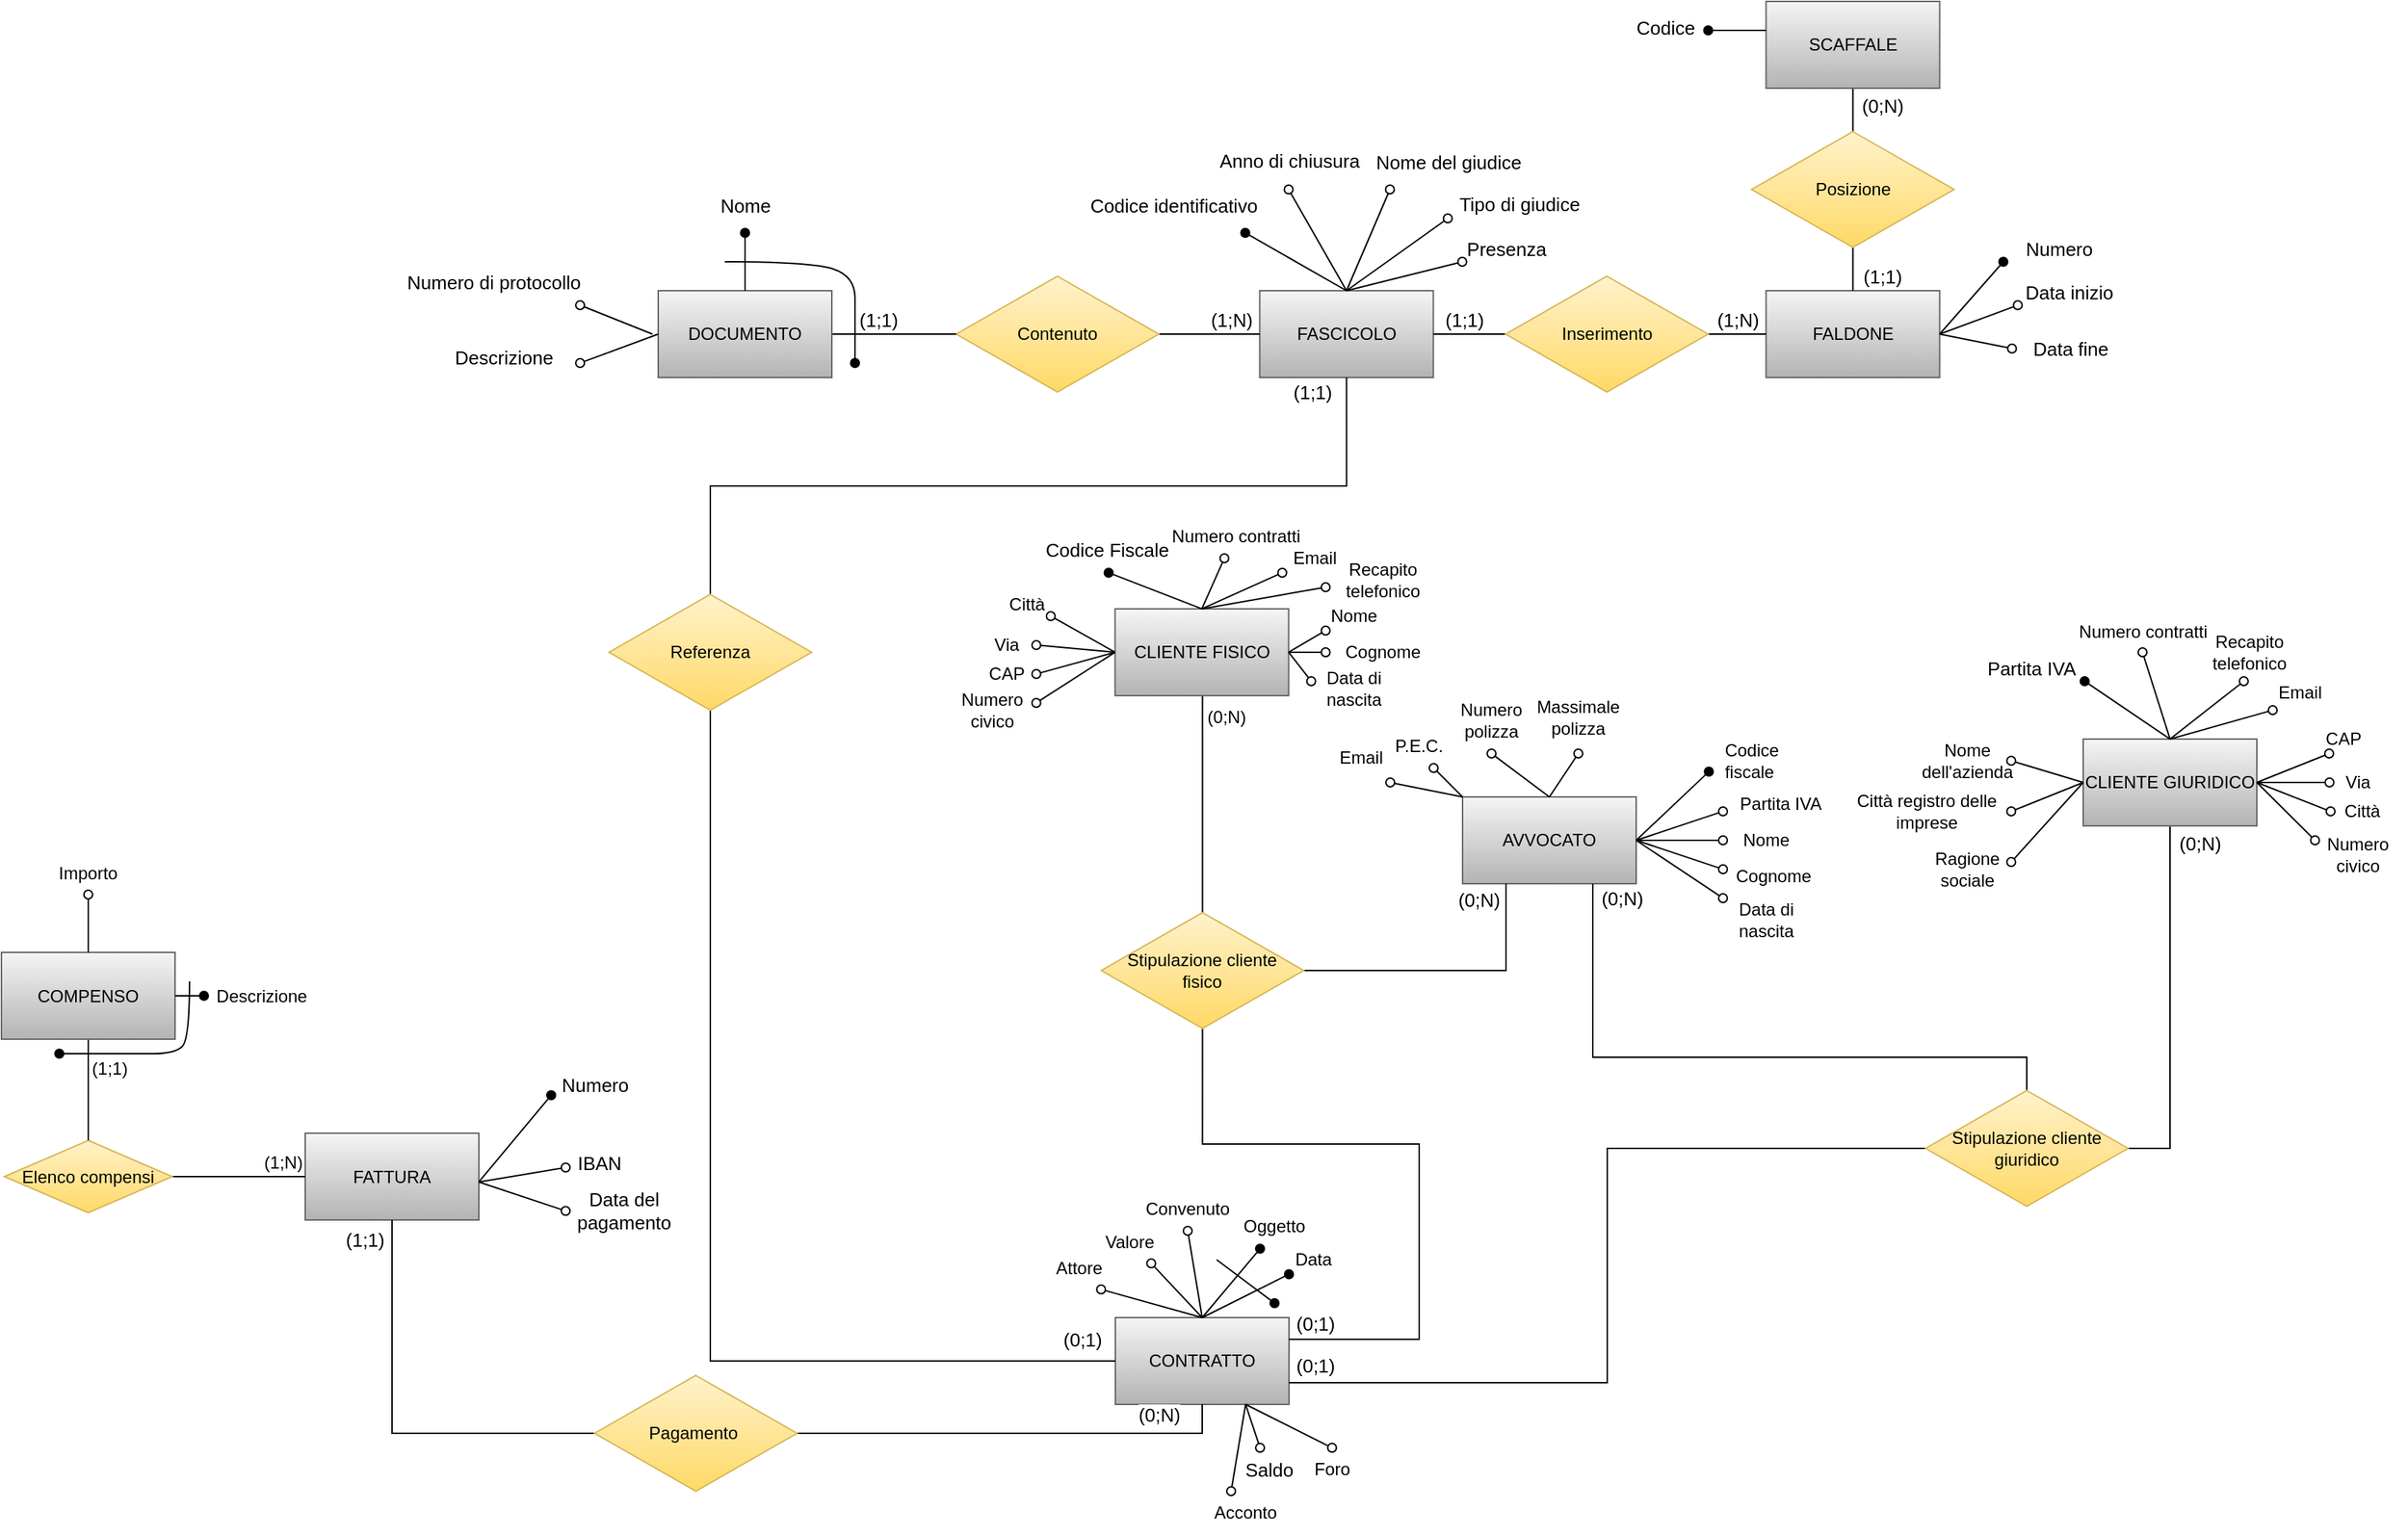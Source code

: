 <mxfile version="15.8.7" type="device"><diagram id="iPV8rr2l48kAMLrcwVqX" name="Pagina-1"><mxGraphModel dx="4246" dy="725" grid="1" gridSize="10" guides="1" tooltips="1" connect="1" arrows="1" fold="1" page="1" pageScale="1" pageWidth="3300" pageHeight="4681" math="0" shadow="0"><root><mxCell id="0"/><mxCell id="1" parent="0"/><mxCell id="Azkcx-v8ZAb5tXpgBB37-1" value="FASCICOLO" style="rounded=0;whiteSpace=wrap;html=1;fillColor=#f5f5f5;gradientColor=#b3b3b3;strokeColor=#666666;" vertex="1" parent="1"><mxGeometry x="579.77" y="360" width="120" height="60" as="geometry"/></mxCell><mxCell id="Azkcx-v8ZAb5tXpgBB37-2" value="FALDONE" style="rounded=0;whiteSpace=wrap;html=1;fillColor=#f5f5f5;gradientColor=#b3b3b3;strokeColor=#666666;" vertex="1" parent="1"><mxGeometry x="929.77" y="360" width="120" height="60" as="geometry"/></mxCell><mxCell id="Azkcx-v8ZAb5tXpgBB37-3" value="" style="edgeStyle=orthogonalEdgeStyle;rounded=0;orthogonalLoop=1;jettySize=auto;html=1;startArrow=none;startFill=0;endArrow=none;endFill=0;" edge="1" parent="1" source="Azkcx-v8ZAb5tXpgBB37-5" target="Azkcx-v8ZAb5tXpgBB37-1"><mxGeometry relative="1" as="geometry"/></mxCell><mxCell id="Azkcx-v8ZAb5tXpgBB37-4" value="(1;N)" style="edgeLabel;html=1;align=center;verticalAlign=middle;resizable=0;points=[];fontSize=13;" vertex="1" connectable="0" parent="Azkcx-v8ZAb5tXpgBB37-3"><mxGeometry x="0.4" y="2" relative="1" as="geometry"><mxPoint x="1" y="-8" as="offset"/></mxGeometry></mxCell><mxCell id="Azkcx-v8ZAb5tXpgBB37-5" value="Contenuto" style="rhombus;whiteSpace=wrap;html=1;fillColor=#fff2cc;gradientColor=#ffd966;strokeColor=#d6b656;" vertex="1" parent="1"><mxGeometry x="370" y="350" width="140" height="80" as="geometry"/></mxCell><mxCell id="Azkcx-v8ZAb5tXpgBB37-6" value="" style="edgeStyle=orthogonalEdgeStyle;rounded=0;orthogonalLoop=1;jettySize=auto;html=1;startArrow=none;startFill=0;endArrow=none;endFill=0;" edge="1" parent="1" source="Azkcx-v8ZAb5tXpgBB37-10" target="Azkcx-v8ZAb5tXpgBB37-2"><mxGeometry relative="1" as="geometry"/></mxCell><mxCell id="Azkcx-v8ZAb5tXpgBB37-7" value="(1;N)" style="edgeLabel;html=1;align=center;verticalAlign=middle;resizable=0;points=[];fontSize=13;" vertex="1" connectable="0" parent="Azkcx-v8ZAb5tXpgBB37-6"><mxGeometry x="-0.2" relative="1" as="geometry"><mxPoint x="4" y="-10" as="offset"/></mxGeometry></mxCell><mxCell id="Azkcx-v8ZAb5tXpgBB37-8" value="" style="edgeStyle=orthogonalEdgeStyle;rounded=0;orthogonalLoop=1;jettySize=auto;html=1;startArrow=none;startFill=0;endArrow=none;endFill=0;" edge="1" parent="1" source="Azkcx-v8ZAb5tXpgBB37-10" target="Azkcx-v8ZAb5tXpgBB37-1"><mxGeometry relative="1" as="geometry"/></mxCell><mxCell id="Azkcx-v8ZAb5tXpgBB37-9" value="(1;1)" style="edgeLabel;html=1;align=center;verticalAlign=middle;resizable=0;points=[];fontSize=13;" vertex="1" connectable="0" parent="Azkcx-v8ZAb5tXpgBB37-8"><mxGeometry x="-0.433" y="2" relative="1" as="geometry"><mxPoint x="-15" y="-12" as="offset"/></mxGeometry></mxCell><mxCell id="Azkcx-v8ZAb5tXpgBB37-10" value="Inserimento" style="rhombus;whiteSpace=wrap;html=1;fillColor=#fff2cc;gradientColor=#ffd966;strokeColor=#d6b656;" vertex="1" parent="1"><mxGeometry x="749.77" y="350" width="140" height="80" as="geometry"/></mxCell><mxCell id="Azkcx-v8ZAb5tXpgBB37-11" value="" style="edgeStyle=orthogonalEdgeStyle;rounded=0;orthogonalLoop=1;jettySize=auto;html=1;startArrow=none;startFill=0;endArrow=none;endFill=0;" edge="1" parent="1" source="Azkcx-v8ZAb5tXpgBB37-15" target="Azkcx-v8ZAb5tXpgBB37-2"><mxGeometry relative="1" as="geometry"/></mxCell><mxCell id="Azkcx-v8ZAb5tXpgBB37-12" value="&lt;font style=&quot;font-size: 13px&quot;&gt;(1;1)&lt;/font&gt;" style="edgeLabel;html=1;align=center;verticalAlign=middle;resizable=0;points=[];" vertex="1" connectable="0" parent="Azkcx-v8ZAb5tXpgBB37-11"><mxGeometry x="0.36" y="1" relative="1" as="geometry"><mxPoint x="19" y="6" as="offset"/></mxGeometry></mxCell><mxCell id="Azkcx-v8ZAb5tXpgBB37-13" value="" style="edgeStyle=orthogonalEdgeStyle;rounded=0;orthogonalLoop=1;jettySize=auto;html=1;startArrow=none;startFill=0;endArrow=none;endFill=0;" edge="1" parent="1" source="Azkcx-v8ZAb5tXpgBB37-15" target="Azkcx-v8ZAb5tXpgBB37-16"><mxGeometry relative="1" as="geometry"/></mxCell><mxCell id="Azkcx-v8ZAb5tXpgBB37-14" value="(0;N)" style="edgeLabel;html=1;align=center;verticalAlign=middle;resizable=0;points=[];fontSize=13;" vertex="1" connectable="0" parent="Azkcx-v8ZAb5tXpgBB37-13"><mxGeometry x="0.52" y="2" relative="1" as="geometry"><mxPoint x="22" as="offset"/></mxGeometry></mxCell><mxCell id="Azkcx-v8ZAb5tXpgBB37-15" value="Posizione" style="rhombus;whiteSpace=wrap;html=1;fillColor=#fff2cc;gradientColor=#ffd966;strokeColor=#d6b656;" vertex="1" parent="1"><mxGeometry x="919.77" y="250" width="140" height="80" as="geometry"/></mxCell><mxCell id="Azkcx-v8ZAb5tXpgBB37-16" value="SCAFFALE" style="whiteSpace=wrap;html=1;fillColor=#f5f5f5;gradientColor=#b3b3b3;strokeColor=#666666;" vertex="1" parent="1"><mxGeometry x="929.77" y="160" width="120" height="60" as="geometry"/></mxCell><mxCell id="Azkcx-v8ZAb5tXpgBB37-17" value="" style="endArrow=oval;html=1;rounded=0;endFill=1;" edge="1" parent="1"><mxGeometry width="50" height="50" relative="1" as="geometry"><mxPoint x="929.77" y="180" as="sourcePoint"/><mxPoint x="889.77" y="180" as="targetPoint"/></mxGeometry></mxCell><mxCell id="Azkcx-v8ZAb5tXpgBB37-18" value="Codice" style="edgeLabel;html=1;align=center;verticalAlign=middle;resizable=0;points=[];fontSize=13;" vertex="1" connectable="0" parent="Azkcx-v8ZAb5tXpgBB37-17"><mxGeometry x="0.2" y="-1" relative="1" as="geometry"><mxPoint x="-46" y="-1" as="offset"/></mxGeometry></mxCell><mxCell id="Azkcx-v8ZAb5tXpgBB37-19" value="" style="edgeStyle=orthogonalEdgeStyle;rounded=0;orthogonalLoop=1;jettySize=auto;html=1;startArrow=none;startFill=0;endArrow=none;endFill=0;entryX=1;entryY=0.5;entryDx=0;entryDy=0;" edge="1" parent="1" source="Azkcx-v8ZAb5tXpgBB37-5" target="Azkcx-v8ZAb5tXpgBB37-37"><mxGeometry relative="1" as="geometry"><mxPoint x="290" y="620" as="targetPoint"/><mxPoint x="340" y="620" as="sourcePoint"/></mxGeometry></mxCell><mxCell id="Azkcx-v8ZAb5tXpgBB37-20" value="(1;1)" style="edgeLabel;html=1;align=center;verticalAlign=middle;resizable=0;points=[];fontSize=13;" vertex="1" connectable="0" parent="Azkcx-v8ZAb5tXpgBB37-19"><mxGeometry x="-0.036" y="2" relative="1" as="geometry"><mxPoint x="-13" y="-12" as="offset"/></mxGeometry></mxCell><mxCell id="Azkcx-v8ZAb5tXpgBB37-21" value="" style="endArrow=oval;html=1;rounded=0;endFill=1;" edge="1" parent="1"><mxGeometry width="50" height="50" relative="1" as="geometry"><mxPoint x="1049.77" y="390" as="sourcePoint"/><mxPoint x="1093.77" y="340" as="targetPoint"/></mxGeometry></mxCell><mxCell id="Azkcx-v8ZAb5tXpgBB37-22" value="Numero" style="edgeLabel;html=1;align=center;verticalAlign=middle;resizable=0;points=[];fontSize=13;" vertex="1" connectable="0" parent="Azkcx-v8ZAb5tXpgBB37-21"><mxGeometry x="0.46" y="-1" relative="1" as="geometry"><mxPoint x="49" y="-24" as="offset"/></mxGeometry></mxCell><mxCell id="Azkcx-v8ZAb5tXpgBB37-23" value="" style="endArrow=oval;html=1;rounded=0;endFill=0;" edge="1" parent="1"><mxGeometry width="50" height="50" relative="1" as="geometry"><mxPoint x="1049.77" y="390" as="sourcePoint"/><mxPoint x="1103.77" y="370" as="targetPoint"/></mxGeometry></mxCell><mxCell id="Azkcx-v8ZAb5tXpgBB37-24" value="Data inizio" style="edgeLabel;html=1;align=center;verticalAlign=middle;resizable=0;points=[];fontSize=13;" vertex="1" connectable="0" parent="Azkcx-v8ZAb5tXpgBB37-23"><mxGeometry x="0.46" y="-1" relative="1" as="geometry"><mxPoint x="49" y="-16" as="offset"/></mxGeometry></mxCell><mxCell id="Azkcx-v8ZAb5tXpgBB37-25" value="" style="endArrow=oval;html=1;rounded=0;endFill=0;" edge="1" parent="1"><mxGeometry width="50" height="50" relative="1" as="geometry"><mxPoint x="1049.77" y="390" as="sourcePoint"/><mxPoint x="1099.77" y="400" as="targetPoint"/></mxGeometry></mxCell><mxCell id="Azkcx-v8ZAb5tXpgBB37-26" value="Data fine" style="edgeLabel;html=1;align=center;verticalAlign=middle;resizable=0;points=[];fontSize=13;" vertex="1" connectable="0" parent="Azkcx-v8ZAb5tXpgBB37-25"><mxGeometry x="0.46" y="-1" relative="1" as="geometry"><mxPoint x="54" y="2" as="offset"/></mxGeometry></mxCell><mxCell id="Azkcx-v8ZAb5tXpgBB37-27" value="" style="endArrow=oval;html=1;rounded=0;endFill=0;exitX=0.5;exitY=0;exitDx=0;exitDy=0;" edge="1" parent="1" source="Azkcx-v8ZAb5tXpgBB37-1"><mxGeometry width="50" height="50" relative="1" as="geometry"><mxPoint x="829.77" y="529.77" as="sourcePoint"/><mxPoint x="709.77" y="310" as="targetPoint"/></mxGeometry></mxCell><mxCell id="Azkcx-v8ZAb5tXpgBB37-28" value="Tipo di giudice" style="edgeLabel;html=1;align=center;verticalAlign=middle;resizable=0;points=[];fontSize=13;" vertex="1" connectable="0" parent="Azkcx-v8ZAb5tXpgBB37-27"><mxGeometry x="0.46" y="-4" relative="1" as="geometry"><mxPoint x="65" y="-27" as="offset"/></mxGeometry></mxCell><mxCell id="Azkcx-v8ZAb5tXpgBB37-29" value="" style="endArrow=oval;html=1;rounded=0;endFill=0;exitX=0.5;exitY=0;exitDx=0;exitDy=0;" edge="1" parent="1" source="Azkcx-v8ZAb5tXpgBB37-1"><mxGeometry width="50" height="50" relative="1" as="geometry"><mxPoint x="829.77" y="529.77" as="sourcePoint"/><mxPoint x="669.77" y="290" as="targetPoint"/></mxGeometry></mxCell><mxCell id="Azkcx-v8ZAb5tXpgBB37-30" value="Nome del giudice" style="edgeLabel;html=1;align=center;verticalAlign=middle;resizable=0;points=[];fontSize=13;" vertex="1" connectable="0" parent="Azkcx-v8ZAb5tXpgBB37-29"><mxGeometry x="0.46" y="-4" relative="1" as="geometry"><mxPoint x="44" y="-40" as="offset"/></mxGeometry></mxCell><mxCell id="Azkcx-v8ZAb5tXpgBB37-31" value="" style="endArrow=oval;html=1;rounded=0;endFill=0;exitX=0.5;exitY=0;exitDx=0;exitDy=0;" edge="1" parent="1" source="Azkcx-v8ZAb5tXpgBB37-1"><mxGeometry width="50" height="50" relative="1" as="geometry"><mxPoint x="829.77" y="529.77" as="sourcePoint"/><mxPoint x="599.77" y="290" as="targetPoint"/></mxGeometry></mxCell><mxCell id="Azkcx-v8ZAb5tXpgBB37-32" value="Anno di chiusura" style="edgeLabel;html=1;align=center;verticalAlign=middle;resizable=0;points=[];fontSize=13;" vertex="1" connectable="0" parent="Azkcx-v8ZAb5tXpgBB37-31"><mxGeometry x="0.46" y="-4" relative="1" as="geometry"><mxPoint x="-14" y="-37" as="offset"/></mxGeometry></mxCell><mxCell id="Azkcx-v8ZAb5tXpgBB37-33" value="" style="endArrow=oval;html=1;rounded=0;endFill=1;exitX=0.5;exitY=0;exitDx=0;exitDy=0;" edge="1" parent="1" source="Azkcx-v8ZAb5tXpgBB37-1"><mxGeometry width="50" height="50" relative="1" as="geometry"><mxPoint x="835.77" y="529.77" as="sourcePoint"/><mxPoint x="569.77" y="320" as="targetPoint"/></mxGeometry></mxCell><mxCell id="Azkcx-v8ZAb5tXpgBB37-34" value="Codice identificativo" style="edgeLabel;html=1;align=center;verticalAlign=middle;resizable=0;points=[];fontSize=13;" vertex="1" connectable="0" parent="Azkcx-v8ZAb5tXpgBB37-33"><mxGeometry x="0.46" y="-4" relative="1" as="geometry"><mxPoint x="-71" y="-27" as="offset"/></mxGeometry></mxCell><mxCell id="Azkcx-v8ZAb5tXpgBB37-35" value="" style="endArrow=oval;html=1;rounded=0;endFill=0;exitX=0.5;exitY=0;exitDx=0;exitDy=0;" edge="1" parent="1" source="Azkcx-v8ZAb5tXpgBB37-1"><mxGeometry width="50" height="50" relative="1" as="geometry"><mxPoint x="829.77" y="529.77" as="sourcePoint"/><mxPoint x="719.77" y="340" as="targetPoint"/></mxGeometry></mxCell><mxCell id="Azkcx-v8ZAb5tXpgBB37-36" value="Presenza" style="edgeLabel;html=1;align=center;verticalAlign=middle;resizable=0;points=[];fontSize=13;" vertex="1" connectable="0" parent="Azkcx-v8ZAb5tXpgBB37-35"><mxGeometry x="0.46" y="-4" relative="1" as="geometry"><mxPoint x="51" y="-19" as="offset"/></mxGeometry></mxCell><mxCell id="Azkcx-v8ZAb5tXpgBB37-37" value="DOCUMENTO" style="rounded=0;whiteSpace=wrap;html=1;fillColor=#f5f5f5;gradientColor=#b3b3b3;strokeColor=#666666;" vertex="1" parent="1"><mxGeometry x="164" y="360" width="120" height="60" as="geometry"/></mxCell><mxCell id="Azkcx-v8ZAb5tXpgBB37-38" value="" style="endArrow=oval;html=1;rounded=0;exitX=0.5;exitY=0;exitDx=0;exitDy=0;endFill=1;" edge="1" parent="1" source="Azkcx-v8ZAb5tXpgBB37-37"><mxGeometry width="50" height="50" relative="1" as="geometry"><mxPoint x="100" y="620" as="sourcePoint"/><mxPoint x="224" y="320" as="targetPoint"/></mxGeometry></mxCell><mxCell id="Azkcx-v8ZAb5tXpgBB37-39" value="&lt;font style=&quot;font-size: 13px&quot;&gt;Nome&lt;/font&gt;" style="edgeLabel;html=1;align=center;verticalAlign=middle;resizable=0;points=[];" vertex="1" connectable="0" parent="Azkcx-v8ZAb5tXpgBB37-38"><mxGeometry x="0.582" y="1" relative="1" as="geometry"><mxPoint x="1" y="-28" as="offset"/></mxGeometry></mxCell><mxCell id="Azkcx-v8ZAb5tXpgBB37-40" value="" style="endArrow=oval;html=1;rounded=0;exitX=0;exitY=0.5;exitDx=0;exitDy=0;endFill=0;" edge="1" parent="1" source="Azkcx-v8ZAb5tXpgBB37-37"><mxGeometry width="50" height="50" relative="1" as="geometry"><mxPoint x="144" y="650" as="sourcePoint"/><mxPoint x="110" y="410" as="targetPoint"/></mxGeometry></mxCell><mxCell id="Azkcx-v8ZAb5tXpgBB37-41" value="&lt;font style=&quot;font-size: 13px&quot;&gt;Descrizione&lt;/font&gt;" style="edgeLabel;html=1;align=center;verticalAlign=middle;resizable=0;points=[];" vertex="1" connectable="0" parent="Azkcx-v8ZAb5tXpgBB37-40"><mxGeometry x="0.582" y="1" relative="1" as="geometry"><mxPoint x="-65" y="-1" as="offset"/></mxGeometry></mxCell><mxCell id="Azkcx-v8ZAb5tXpgBB37-42" value="" style="endArrow=oval;html=1;rounded=0;endFill=0;" edge="1" parent="1"><mxGeometry width="50" height="50" relative="1" as="geometry"><mxPoint x="160" y="390" as="sourcePoint"/><mxPoint x="110" y="370" as="targetPoint"/></mxGeometry></mxCell><mxCell id="Azkcx-v8ZAb5tXpgBB37-43" value="&lt;font style=&quot;font-size: 13px&quot;&gt;Numero di protocollo&lt;/font&gt;" style="edgeLabel;html=1;align=center;verticalAlign=middle;resizable=0;points=[];" vertex="1" connectable="0" parent="Azkcx-v8ZAb5tXpgBB37-42"><mxGeometry x="0.582" y="1" relative="1" as="geometry"><mxPoint x="-70" y="-21" as="offset"/></mxGeometry></mxCell><mxCell id="Azkcx-v8ZAb5tXpgBB37-44" value="CONTRATTO" style="rounded=0;whiteSpace=wrap;html=1;fillColor=#f5f5f5;gradientColor=#b3b3b3;strokeColor=#666666;" vertex="1" parent="1"><mxGeometry x="480" y="1070" width="120" height="60" as="geometry"/></mxCell><mxCell id="Azkcx-v8ZAb5tXpgBB37-45" value="AVVOCATO" style="rounded=0;whiteSpace=wrap;html=1;fillColor=#f5f5f5;gradientColor=#b3b3b3;strokeColor=#666666;" vertex="1" parent="1"><mxGeometry x="720" y="710" width="120" height="60" as="geometry"/></mxCell><mxCell id="Azkcx-v8ZAb5tXpgBB37-46" value="FATTURA" style="rounded=0;whiteSpace=wrap;html=1;fillColor=#f5f5f5;gradientColor=#b3b3b3;strokeColor=#666666;" vertex="1" parent="1"><mxGeometry x="-80.0" y="942.5" width="120" height="60" as="geometry"/></mxCell><mxCell id="Azkcx-v8ZAb5tXpgBB37-47" value="" style="edgeStyle=orthogonalEdgeStyle;rounded=0;orthogonalLoop=1;jettySize=auto;html=1;startArrow=none;startFill=0;endArrow=none;endFill=0;entryX=0.25;entryY=1;entryDx=0;entryDy=0;" edge="1" parent="1" source="Azkcx-v8ZAb5tXpgBB37-52" target="Azkcx-v8ZAb5tXpgBB37-45"><mxGeometry relative="1" as="geometry"/></mxCell><mxCell id="Azkcx-v8ZAb5tXpgBB37-48" value="(0;N)" style="edgeLabel;html=1;align=center;verticalAlign=middle;resizable=0;points=[];fontSize=13;" vertex="1" connectable="0" parent="Azkcx-v8ZAb5tXpgBB37-47"><mxGeometry x="0.489" relative="1" as="geometry"><mxPoint x="-19" y="-41" as="offset"/></mxGeometry></mxCell><mxCell id="Azkcx-v8ZAb5tXpgBB37-49" value="" style="edgeStyle=orthogonalEdgeStyle;rounded=0;orthogonalLoop=1;jettySize=auto;html=1;startArrow=none;startFill=0;endArrow=none;endFill=0;entryX=1;entryY=0.25;entryDx=0;entryDy=0;exitX=0.5;exitY=1;exitDx=0;exitDy=0;" edge="1" parent="1" source="Azkcx-v8ZAb5tXpgBB37-52" target="Azkcx-v8ZAb5tXpgBB37-44"><mxGeometry relative="1" as="geometry"><Array as="points"><mxPoint x="540" y="950"/><mxPoint x="690" y="950"/><mxPoint x="690" y="1085"/></Array></mxGeometry></mxCell><mxCell id="Azkcx-v8ZAb5tXpgBB37-50" value="(0;1)" style="edgeLabel;html=1;align=center;verticalAlign=middle;resizable=0;points=[];fontSize=13;" vertex="1" connectable="0" parent="Azkcx-v8ZAb5tXpgBB37-49"><mxGeometry x="0.6" y="2" relative="1" as="geometry"><mxPoint x="-74" y="19" as="offset"/></mxGeometry></mxCell><mxCell id="Azkcx-v8ZAb5tXpgBB37-51" style="edgeStyle=orthogonalEdgeStyle;rounded=0;jumpStyle=arc;jumpSize=10;orthogonalLoop=1;jettySize=auto;html=1;entryX=0.5;entryY=1;entryDx=0;entryDy=0;endArrow=none;endFill=0;exitX=0.5;exitY=0;exitDx=0;exitDy=0;" edge="1" parent="1" source="Azkcx-v8ZAb5tXpgBB37-52" target="Azkcx-v8ZAb5tXpgBB37-89"><mxGeometry relative="1" as="geometry"><Array as="points"><mxPoint x="540" y="640"/></Array></mxGeometry></mxCell><mxCell id="Azkcx-v8ZAb5tXpgBB37-52" value="Stipulazione cliente&lt;br&gt;fisico" style="rhombus;whiteSpace=wrap;html=1;fillColor=#fff2cc;gradientColor=#ffd966;strokeColor=#d6b656;" vertex="1" parent="1"><mxGeometry x="470.23" y="790" width="140" height="80" as="geometry"/></mxCell><mxCell id="Azkcx-v8ZAb5tXpgBB37-53" value="" style="endArrow=oval;html=1;rounded=0;endFill=1;exitX=1;exitY=0.5;exitDx=0;exitDy=0;" edge="1" parent="1"><mxGeometry width="50" height="50" relative="1" as="geometry"><mxPoint x="40" y="976.24" as="sourcePoint"/><mxPoint x="90" y="916.24" as="targetPoint"/></mxGeometry></mxCell><mxCell id="Azkcx-v8ZAb5tXpgBB37-54" value="&lt;font style=&quot;font-size: 13px&quot;&gt;Numero&lt;br&gt;&lt;/font&gt;" style="edgeLabel;html=1;align=center;verticalAlign=middle;resizable=0;points=[];" vertex="1" connectable="0" parent="Azkcx-v8ZAb5tXpgBB37-53"><mxGeometry x="0.58" y="2" relative="1" as="geometry"><mxPoint x="42" y="-19" as="offset"/></mxGeometry></mxCell><mxCell id="Azkcx-v8ZAb5tXpgBB37-55" value="" style="endArrow=oval;html=1;rounded=0;fontSize=13;endFill=0;" edge="1" parent="1"><mxGeometry width="50" height="50" relative="1" as="geometry"><mxPoint x="40" y="976.24" as="sourcePoint"/><mxPoint x="100" y="966.24" as="targetPoint"/></mxGeometry></mxCell><mxCell id="Azkcx-v8ZAb5tXpgBB37-56" value="IBAN" style="edgeLabel;html=1;align=center;verticalAlign=middle;resizable=0;points=[];fontSize=13;" vertex="1" connectable="0" parent="Azkcx-v8ZAb5tXpgBB37-55"><mxGeometry x="0.346" y="2" relative="1" as="geometry"><mxPoint x="43" y="-5" as="offset"/></mxGeometry></mxCell><mxCell id="Azkcx-v8ZAb5tXpgBB37-57" value="" style="endArrow=oval;html=1;rounded=0;fontSize=13;endFill=0;" edge="1" parent="1"><mxGeometry width="50" height="50" relative="1" as="geometry"><mxPoint x="40" y="976.24" as="sourcePoint"/><mxPoint x="100" y="996.24" as="targetPoint"/></mxGeometry></mxCell><mxCell id="Azkcx-v8ZAb5tXpgBB37-58" value="Data del&lt;br&gt;pagamento" style="edgeLabel;html=1;align=center;verticalAlign=middle;resizable=0;points=[];fontSize=13;" vertex="1" connectable="0" parent="Azkcx-v8ZAb5tXpgBB37-57"><mxGeometry x="0.346" y="2" relative="1" as="geometry"><mxPoint x="59" y="8" as="offset"/></mxGeometry></mxCell><mxCell id="Azkcx-v8ZAb5tXpgBB37-59" value="" style="endArrow=oval;html=1;rounded=0;endFill=1;exitX=0.5;exitY=0;exitDx=0;exitDy=0;entryX=0.33;entryY=1.069;entryDx=0;entryDy=0;entryPerimeter=0;" edge="1" parent="1" source="Azkcx-v8ZAb5tXpgBB37-44" target="Azkcx-v8ZAb5tXpgBB37-60"><mxGeometry width="50" height="50" relative="1" as="geometry"><mxPoint x="539.77" y="1050" as="sourcePoint"/><mxPoint x="570" y="1030" as="targetPoint"/></mxGeometry></mxCell><mxCell id="Azkcx-v8ZAb5tXpgBB37-60" value="Oggetto" style="text;html=1;strokeColor=none;fillColor=none;align=center;verticalAlign=middle;whiteSpace=wrap;rounded=0;" vertex="1" parent="1"><mxGeometry x="560.11" y="993" width="60.23" height="27.5" as="geometry"/></mxCell><mxCell id="Azkcx-v8ZAb5tXpgBB37-61" value="" style="endArrow=oval;html=1;rounded=0;endFill=0;exitX=0.5;exitY=0;exitDx=0;exitDy=0;entryX=0.75;entryY=1;entryDx=0;entryDy=0;" edge="1" parent="1" source="Azkcx-v8ZAb5tXpgBB37-44" target="Azkcx-v8ZAb5tXpgBB37-62"><mxGeometry width="50" height="50" relative="1" as="geometry"><mxPoint x="559.77" y="710" as="sourcePoint"/><mxPoint x="530" y="1040" as="targetPoint"/></mxGeometry></mxCell><mxCell id="Azkcx-v8ZAb5tXpgBB37-62" value="Valore" style="text;html=1;strokeColor=none;fillColor=none;align=center;verticalAlign=middle;whiteSpace=wrap;rounded=0;" vertex="1" parent="1"><mxGeometry x="459.77" y="1002.5" width="60" height="30" as="geometry"/></mxCell><mxCell id="Azkcx-v8ZAb5tXpgBB37-63" value="" style="endArrow=oval;html=1;rounded=0;endFill=0;exitX=0.5;exitY=0;exitDx=0;exitDy=0;entryX=0.75;entryY=1;entryDx=0;entryDy=0;" edge="1" parent="1" source="Azkcx-v8ZAb5tXpgBB37-44" target="Azkcx-v8ZAb5tXpgBB37-64"><mxGeometry width="50" height="50" relative="1" as="geometry"><mxPoint x="559.77" y="710" as="sourcePoint"/><mxPoint x="500" y="1050" as="targetPoint"/></mxGeometry></mxCell><mxCell id="Azkcx-v8ZAb5tXpgBB37-64" value="Attore" style="text;html=1;strokeColor=none;fillColor=none;align=center;verticalAlign=middle;whiteSpace=wrap;rounded=0;" vertex="1" parent="1"><mxGeometry x="425.11" y="1020.5" width="60" height="30" as="geometry"/></mxCell><mxCell id="Azkcx-v8ZAb5tXpgBB37-65" value="" style="endArrow=oval;html=1;rounded=0;endFill=0;exitX=0.5;exitY=0;exitDx=0;exitDy=0;" edge="1" parent="1" source="Azkcx-v8ZAb5tXpgBB37-44"><mxGeometry width="50" height="50" relative="1" as="geometry"><mxPoint x="559.77" y="710" as="sourcePoint"/><mxPoint x="530" y="1010" as="targetPoint"/></mxGeometry></mxCell><mxCell id="Azkcx-v8ZAb5tXpgBB37-66" value="Convenuto" style="text;html=1;strokeColor=none;fillColor=none;align=center;verticalAlign=middle;whiteSpace=wrap;rounded=0;" vertex="1" parent="1"><mxGeometry x="500" y="980" width="60" height="30" as="geometry"/></mxCell><mxCell id="Azkcx-v8ZAb5tXpgBB37-67" value="" style="endArrow=oval;html=1;rounded=0;endFill=0;" edge="1" parent="1"><mxGeometry width="50" height="50" relative="1" as="geometry"><mxPoint x="570" y="1130" as="sourcePoint"/><mxPoint x="560" y="1190" as="targetPoint"/></mxGeometry></mxCell><mxCell id="Azkcx-v8ZAb5tXpgBB37-68" value="Acconto" style="text;html=1;strokeColor=none;fillColor=none;align=center;verticalAlign=middle;whiteSpace=wrap;rounded=0;" vertex="1" parent="1"><mxGeometry x="540" y="1190" width="60" height="30" as="geometry"/></mxCell><mxCell id="Azkcx-v8ZAb5tXpgBB37-69" value="" style="endArrow=oval;html=1;rounded=0;endFill=1;exitX=0.5;exitY=0;exitDx=0;exitDy=0;" edge="1" parent="1" source="Azkcx-v8ZAb5tXpgBB37-44"><mxGeometry width="50" height="50" relative="1" as="geometry"><mxPoint x="439.77" y="710" as="sourcePoint"/><mxPoint x="600" y="1040" as="targetPoint"/></mxGeometry></mxCell><mxCell id="Azkcx-v8ZAb5tXpgBB37-70" value="Data" style="text;html=1;strokeColor=none;fillColor=none;align=center;verticalAlign=middle;whiteSpace=wrap;rounded=0;" vertex="1" parent="1"><mxGeometry x="587.23" y="1015" width="60" height="30" as="geometry"/></mxCell><mxCell id="Azkcx-v8ZAb5tXpgBB37-71" value="" style="endArrow=oval;html=1;rounded=0;endFill=1;entryX=0;entryY=0.75;entryDx=0;entryDy=0;" edge="1" parent="1" target="Azkcx-v8ZAb5tXpgBB37-72"><mxGeometry width="50" height="50" relative="1" as="geometry"><mxPoint x="840" y="740" as="sourcePoint"/><mxPoint x="869.77" y="790" as="targetPoint"/></mxGeometry></mxCell><mxCell id="Azkcx-v8ZAb5tXpgBB37-72" value="Codice fiscale&amp;nbsp;" style="text;html=1;strokeColor=none;fillColor=none;align=center;verticalAlign=middle;whiteSpace=wrap;rounded=0;" vertex="1" parent="1"><mxGeometry x="890.23" y="670" width="60" height="30" as="geometry"/></mxCell><mxCell id="Azkcx-v8ZAb5tXpgBB37-73" value="" style="endArrow=oval;html=1;rounded=0;endFill=0;exitX=1;exitY=0.5;exitDx=0;exitDy=0;" edge="1" parent="1"><mxGeometry width="50" height="50" relative="1" as="geometry"><mxPoint x="840" y="740" as="sourcePoint"/><mxPoint x="900" y="720" as="targetPoint"/></mxGeometry></mxCell><mxCell id="Azkcx-v8ZAb5tXpgBB37-74" value="Partita IVA" style="text;html=1;strokeColor=none;fillColor=none;align=center;verticalAlign=middle;whiteSpace=wrap;rounded=0;" vertex="1" parent="1"><mxGeometry x="910" y="700" width="60" height="30" as="geometry"/></mxCell><mxCell id="Azkcx-v8ZAb5tXpgBB37-75" value="" style="endArrow=oval;html=1;rounded=0;endFill=0;exitX=1;exitY=0.5;exitDx=0;exitDy=0;" edge="1" parent="1"><mxGeometry width="50" height="50" relative="1" as="geometry"><mxPoint x="840" y="740" as="sourcePoint"/><mxPoint x="900" y="740" as="targetPoint"/></mxGeometry></mxCell><mxCell id="Azkcx-v8ZAb5tXpgBB37-76" value="Nome" style="text;html=1;strokeColor=none;fillColor=none;align=center;verticalAlign=middle;whiteSpace=wrap;rounded=0;" vertex="1" parent="1"><mxGeometry x="900" y="725" width="60" height="30" as="geometry"/></mxCell><mxCell id="Azkcx-v8ZAb5tXpgBB37-77" value="" style="endArrow=oval;html=1;rounded=0;endFill=0;exitX=1;exitY=0.5;exitDx=0;exitDy=0;" edge="1" parent="1"><mxGeometry width="50" height="50" relative="1" as="geometry"><mxPoint x="840" y="740" as="sourcePoint"/><mxPoint x="900" y="760" as="targetPoint"/></mxGeometry></mxCell><mxCell id="Azkcx-v8ZAb5tXpgBB37-78" value="Cognome" style="text;html=1;strokeColor=none;fillColor=none;align=center;verticalAlign=middle;whiteSpace=wrap;rounded=0;" vertex="1" parent="1"><mxGeometry x="910" y="750" width="50" height="30" as="geometry"/></mxCell><mxCell id="Azkcx-v8ZAb5tXpgBB37-79" value="" style="endArrow=oval;html=1;rounded=0;endFill=0;exitX=1;exitY=0.5;exitDx=0;exitDy=0;" edge="1" parent="1"><mxGeometry width="50" height="50" relative="1" as="geometry"><mxPoint x="840" y="740" as="sourcePoint"/><mxPoint x="900" y="780" as="targetPoint"/></mxGeometry></mxCell><mxCell id="Azkcx-v8ZAb5tXpgBB37-80" value="Data di nascita" style="text;html=1;strokeColor=none;fillColor=none;align=center;verticalAlign=middle;whiteSpace=wrap;rounded=0;" vertex="1" parent="1"><mxGeometry x="900" y="780" width="60" height="30" as="geometry"/></mxCell><mxCell id="Azkcx-v8ZAb5tXpgBB37-81" value="" style="endArrow=oval;html=1;rounded=0;endFill=0;exitX=0;exitY=0;exitDx=0;exitDy=0;" edge="1" parent="1" source="Azkcx-v8ZAb5tXpgBB37-45"><mxGeometry width="50" height="50" relative="1" as="geometry"><mxPoint x="530" y="210" as="sourcePoint"/><mxPoint x="700" y="690" as="targetPoint"/></mxGeometry></mxCell><mxCell id="Azkcx-v8ZAb5tXpgBB37-82" value="P.E.C." style="text;html=1;strokeColor=none;fillColor=none;align=center;verticalAlign=middle;whiteSpace=wrap;rounded=0;" vertex="1" parent="1"><mxGeometry x="660" y="665" width="60" height="20" as="geometry"/></mxCell><mxCell id="Azkcx-v8ZAb5tXpgBB37-83" value="" style="endArrow=oval;html=1;rounded=0;endFill=0;exitX=0;exitY=0;exitDx=0;exitDy=0;" edge="1" parent="1" source="Azkcx-v8ZAb5tXpgBB37-45"><mxGeometry width="50" height="50" relative="1" as="geometry"><mxPoint x="530" y="210" as="sourcePoint"/><mxPoint x="670" y="700" as="targetPoint"/></mxGeometry></mxCell><mxCell id="Azkcx-v8ZAb5tXpgBB37-84" value="Email" style="text;html=1;strokeColor=none;fillColor=none;align=center;verticalAlign=middle;whiteSpace=wrap;rounded=0;" vertex="1" parent="1"><mxGeometry x="620" y="667.5" width="60" height="30" as="geometry"/></mxCell><mxCell id="Azkcx-v8ZAb5tXpgBB37-85" value="" style="endArrow=oval;html=1;rounded=0;endFill=0;" edge="1" parent="1"><mxGeometry width="50" height="50" relative="1" as="geometry"><mxPoint x="780" y="710" as="sourcePoint"/><mxPoint x="800" y="680" as="targetPoint"/></mxGeometry></mxCell><mxCell id="Azkcx-v8ZAb5tXpgBB37-86" value="Numero polizza" style="text;html=1;strokeColor=none;fillColor=none;align=center;verticalAlign=middle;whiteSpace=wrap;rounded=0;" vertex="1" parent="1"><mxGeometry x="710" y="643" width="60" height="27" as="geometry"/></mxCell><mxCell id="Azkcx-v8ZAb5tXpgBB37-87" value="" style="endArrow=oval;html=1;rounded=0;endFill=0;" edge="1" parent="1"><mxGeometry width="50" height="50" relative="1" as="geometry"><mxPoint x="780" y="710" as="sourcePoint"/><mxPoint x="740" y="680" as="targetPoint"/></mxGeometry></mxCell><mxCell id="Azkcx-v8ZAb5tXpgBB37-88" value="Massimale&lt;br&gt;polizza" style="text;html=1;strokeColor=none;fillColor=none;align=center;verticalAlign=middle;whiteSpace=wrap;rounded=0;" vertex="1" parent="1"><mxGeometry x="770" y="640" width="60" height="30" as="geometry"/></mxCell><mxCell id="Azkcx-v8ZAb5tXpgBB37-89" value="CLIENTE FISICO" style="rounded=0;whiteSpace=wrap;html=1;fillColor=#f5f5f5;gradientColor=#b3b3b3;strokeColor=#666666;" vertex="1" parent="1"><mxGeometry x="479.77" y="579.97" width="120" height="60" as="geometry"/></mxCell><mxCell id="Azkcx-v8ZAb5tXpgBB37-90" style="edgeStyle=orthogonalEdgeStyle;rounded=0;orthogonalLoop=1;jettySize=auto;html=1;entryX=1;entryY=0.5;entryDx=0;entryDy=0;endArrow=none;endFill=0;" edge="1" parent="1" source="Azkcx-v8ZAb5tXpgBB37-91" target="Azkcx-v8ZAb5tXpgBB37-146"><mxGeometry relative="1" as="geometry"/></mxCell><mxCell id="Azkcx-v8ZAb5tXpgBB37-91" value="CLIENTE GIURIDICO" style="rounded=0;whiteSpace=wrap;html=1;fillColor=#f5f5f5;gradientColor=#b3b3b3;strokeColor=#666666;" vertex="1" parent="1"><mxGeometry x="1149" y="670" width="120" height="60" as="geometry"/></mxCell><mxCell id="Azkcx-v8ZAb5tXpgBB37-92" value="" style="endArrow=oval;html=1;rounded=0;endFill=0;exitX=0;exitY=0.5;exitDx=0;exitDy=0;" edge="1" parent="1" source="Azkcx-v8ZAb5tXpgBB37-91"><mxGeometry width="50" height="50" relative="1" as="geometry"><mxPoint x="1269" y="669.5" as="sourcePoint"/><mxPoint x="1099.23" y="720" as="targetPoint"/><Array as="points"/></mxGeometry></mxCell><mxCell id="Azkcx-v8ZAb5tXpgBB37-93" value="Nome dell'azienda" style="text;html=1;strokeColor=none;fillColor=none;align=center;verticalAlign=middle;whiteSpace=wrap;rounded=0;" vertex="1" parent="1"><mxGeometry x="1039.23" y="680" width="60" height="10" as="geometry"/></mxCell><mxCell id="Azkcx-v8ZAb5tXpgBB37-94" value="" style="endArrow=oval;html=1;rounded=0;endFill=0;exitX=0;exitY=0.5;exitDx=0;exitDy=0;entryX=1;entryY=0;entryDx=0;entryDy=0;" edge="1" parent="1" source="Azkcx-v8ZAb5tXpgBB37-91" target="Azkcx-v8ZAb5tXpgBB37-95"><mxGeometry width="50" height="50" relative="1" as="geometry"><mxPoint x="1269" y="670" as="sourcePoint"/><mxPoint x="1329" y="690" as="targetPoint"/><Array as="points"/></mxGeometry></mxCell><mxCell id="Azkcx-v8ZAb5tXpgBB37-95" value="Ragione sociale" style="text;html=1;strokeColor=none;fillColor=none;align=center;verticalAlign=middle;whiteSpace=wrap;rounded=0;" vertex="1" parent="1"><mxGeometry x="1039.23" y="755" width="60" height="10" as="geometry"/></mxCell><mxCell id="Azkcx-v8ZAb5tXpgBB37-96" value="" style="endArrow=oval;html=1;rounded=0;endFill=0;exitX=1;exitY=0.5;exitDx=0;exitDy=0;" edge="1" parent="1" source="Azkcx-v8ZAb5tXpgBB37-89"><mxGeometry width="50" height="50" relative="1" as="geometry"><mxPoint x="485.34" y="609.97" as="sourcePoint"/><mxPoint x="625.34" y="594.97" as="targetPoint"/><Array as="points"/></mxGeometry></mxCell><mxCell id="Azkcx-v8ZAb5tXpgBB37-97" value="Nome" style="text;html=1;strokeColor=none;fillColor=none;align=center;verticalAlign=middle;whiteSpace=wrap;rounded=0;" vertex="1" parent="1"><mxGeometry x="615.34" y="579.97" width="60" height="10" as="geometry"/></mxCell><mxCell id="Azkcx-v8ZAb5tXpgBB37-98" value="" style="endArrow=oval;html=1;rounded=0;endFill=0;exitX=1;exitY=0.5;exitDx=0;exitDy=0;entryX=0;entryY=0.5;entryDx=0;entryDy=0;" edge="1" parent="1" source="Azkcx-v8ZAb5tXpgBB37-89"><mxGeometry width="50" height="50" relative="1" as="geometry"><mxPoint x="485.34" y="609.97" as="sourcePoint"/><mxPoint x="625.34" y="609.97" as="targetPoint"/><Array as="points"/></mxGeometry></mxCell><mxCell id="Azkcx-v8ZAb5tXpgBB37-99" value="Cognome" style="text;html=1;strokeColor=none;fillColor=none;align=center;verticalAlign=middle;whiteSpace=wrap;rounded=0;" vertex="1" parent="1"><mxGeometry x="635.11" y="604.97" width="60" height="10" as="geometry"/></mxCell><mxCell id="Azkcx-v8ZAb5tXpgBB37-100" value="" style="endArrow=oval;html=1;rounded=0;endFill=0;entryX=0;entryY=0;entryDx=0;entryDy=0;exitX=1;exitY=0.5;exitDx=0;exitDy=0;" edge="1" parent="1" source="Azkcx-v8ZAb5tXpgBB37-89" target="Azkcx-v8ZAb5tXpgBB37-101"><mxGeometry width="50" height="50" relative="1" as="geometry"><mxPoint x="485.34" y="609.97" as="sourcePoint"/><mxPoint x="425.34" y="629.97" as="targetPoint"/><Array as="points"/></mxGeometry></mxCell><mxCell id="Azkcx-v8ZAb5tXpgBB37-101" value="Data di nascita" style="text;html=1;strokeColor=none;fillColor=none;align=center;verticalAlign=middle;whiteSpace=wrap;rounded=0;" vertex="1" parent="1"><mxGeometry x="615.34" y="629.97" width="60" height="10" as="geometry"/></mxCell><mxCell id="Azkcx-v8ZAb5tXpgBB37-102" value="" style="endArrow=oval;html=1;rounded=0;endFill=0;exitX=0;exitY=0.5;exitDx=0;exitDy=0;entryX=1;entryY=0.5;entryDx=0;entryDy=0;" edge="1" parent="1" source="Azkcx-v8ZAb5tXpgBB37-91" target="Azkcx-v8ZAb5tXpgBB37-93"><mxGeometry width="50" height="50" relative="1" as="geometry"><mxPoint x="1269.0" y="670" as="sourcePoint"/><mxPoint x="1109.23" y="680" as="targetPoint"/><Array as="points"/></mxGeometry></mxCell><mxCell id="Azkcx-v8ZAb5tXpgBB37-103" value="Città registro delle imprese" style="text;html=1;strokeColor=none;fillColor=none;align=center;verticalAlign=middle;whiteSpace=wrap;rounded=0;" vertex="1" parent="1"><mxGeometry x="971.23" y="705" width="140" height="30" as="geometry"/></mxCell><mxCell id="Azkcx-v8ZAb5tXpgBB37-104" value="" style="curved=1;endArrow=oval;html=1;rounded=0;endFill=1;" edge="1" parent="1"><mxGeometry width="50" height="50" relative="1" as="geometry"><mxPoint x="210" y="340" as="sourcePoint"/><mxPoint x="300" y="410" as="targetPoint"/><Array as="points"><mxPoint x="270" y="340"/><mxPoint x="300" y="350"/><mxPoint x="300" y="380"/></Array></mxGeometry></mxCell><mxCell id="Azkcx-v8ZAb5tXpgBB37-105" value="" style="endArrow=oval;html=1;rounded=0;endFill=1;exitX=0.5;exitY=0;exitDx=0;exitDy=0;" edge="1" parent="1" source="Azkcx-v8ZAb5tXpgBB37-89"><mxGeometry width="50" height="50" relative="1" as="geometry"><mxPoint x="545.34" y="574.97" as="sourcePoint"/><mxPoint x="475.34" y="554.97" as="targetPoint"/></mxGeometry></mxCell><mxCell id="Azkcx-v8ZAb5tXpgBB37-106" value="&lt;font style=&quot;font-size: 13px&quot;&gt;Codice Fiscale&lt;br&gt;&lt;/font&gt;" style="edgeLabel;html=1;align=center;verticalAlign=middle;resizable=0;points=[];" vertex="1" connectable="0" parent="Azkcx-v8ZAb5tXpgBB37-105"><mxGeometry x="0.58" y="2" relative="1" as="geometry"><mxPoint x="-14" y="-23" as="offset"/></mxGeometry></mxCell><mxCell id="Azkcx-v8ZAb5tXpgBB37-107" value="" style="endArrow=oval;html=1;rounded=0;endFill=1;exitX=0.5;exitY=0;exitDx=0;exitDy=0;" edge="1" parent="1" source="Azkcx-v8ZAb5tXpgBB37-91"><mxGeometry width="50" height="50" relative="1" as="geometry"><mxPoint x="1189.0" y="755" as="sourcePoint"/><mxPoint x="1150" y="630" as="targetPoint"/></mxGeometry></mxCell><mxCell id="Azkcx-v8ZAb5tXpgBB37-108" value="&lt;font style=&quot;font-size: 13px&quot;&gt;Partita IVA&lt;br&gt;&lt;/font&gt;" style="edgeLabel;html=1;align=center;verticalAlign=middle;resizable=0;points=[];" vertex="1" connectable="0" parent="Azkcx-v8ZAb5tXpgBB37-107"><mxGeometry x="0.58" y="2" relative="1" as="geometry"><mxPoint x="-48" y="-19" as="offset"/></mxGeometry></mxCell><mxCell id="Azkcx-v8ZAb5tXpgBB37-109" value="" style="endArrow=oval;html=1;rounded=0;endFill=0;exitX=0.75;exitY=1;exitDx=0;exitDy=0;" edge="1" parent="1" source="Azkcx-v8ZAb5tXpgBB37-44"><mxGeometry width="50" height="50" relative="1" as="geometry"><mxPoint x="540" y="1110" as="sourcePoint"/><mxPoint x="580" y="1160" as="targetPoint"/></mxGeometry></mxCell><mxCell id="Azkcx-v8ZAb5tXpgBB37-110" value="&lt;font style=&quot;font-size: 13px&quot;&gt;Saldo&lt;/font&gt;" style="edgeLabel;html=1;align=center;verticalAlign=middle;resizable=0;points=[];" vertex="1" connectable="0" parent="Azkcx-v8ZAb5tXpgBB37-109"><mxGeometry x="0.454" y="-1" relative="1" as="geometry"><mxPoint x="9" y="23" as="offset"/></mxGeometry></mxCell><mxCell id="Azkcx-v8ZAb5tXpgBB37-111" value="" style="endArrow=oval;html=1;rounded=0;endFill=0;exitX=0.5;exitY=0;exitDx=0;exitDy=0;" edge="1" parent="1" source="Azkcx-v8ZAb5tXpgBB37-89"><mxGeometry width="50" height="50" relative="1" as="geometry"><mxPoint x="605.34" y="544.97" as="sourcePoint"/><mxPoint x="595.34" y="554.97" as="targetPoint"/><Array as="points"/></mxGeometry></mxCell><mxCell id="Azkcx-v8ZAb5tXpgBB37-112" value="Email" style="text;html=1;strokeColor=none;fillColor=none;align=center;verticalAlign=middle;whiteSpace=wrap;rounded=0;" vertex="1" parent="1"><mxGeometry x="588.11" y="539.97" width="60" height="10" as="geometry"/></mxCell><mxCell id="Azkcx-v8ZAb5tXpgBB37-113" value="" style="endArrow=oval;html=1;rounded=0;endFill=0;exitX=0.5;exitY=0;exitDx=0;exitDy=0;" edge="1" parent="1" source="Azkcx-v8ZAb5tXpgBB37-89"><mxGeometry width="50" height="50" relative="1" as="geometry"><mxPoint x="605.34" y="544.97" as="sourcePoint"/><mxPoint x="625.34" y="564.97" as="targetPoint"/><Array as="points"/></mxGeometry></mxCell><mxCell id="Azkcx-v8ZAb5tXpgBB37-114" value="Recapito telefonico" style="text;html=1;strokeColor=none;fillColor=none;align=center;verticalAlign=middle;whiteSpace=wrap;rounded=0;" vertex="1" parent="1"><mxGeometry x="620.34" y="554.97" width="90" height="10" as="geometry"/></mxCell><mxCell id="Azkcx-v8ZAb5tXpgBB37-115" value="" style="endArrow=oval;html=1;rounded=0;endFill=0;exitX=0;exitY=0.5;exitDx=0;exitDy=0;" edge="1" parent="1" source="Azkcx-v8ZAb5tXpgBB37-89"><mxGeometry width="50" height="50" relative="1" as="geometry"><mxPoint x="385.11" y="579.97" as="sourcePoint"/><mxPoint x="425.34" y="604.97" as="targetPoint"/><Array as="points"/></mxGeometry></mxCell><mxCell id="Azkcx-v8ZAb5tXpgBB37-116" value="Via" style="text;html=1;strokeColor=none;fillColor=none;align=center;verticalAlign=middle;whiteSpace=wrap;rounded=0;" vertex="1" parent="1"><mxGeometry x="375.34" y="599.97" width="60" height="10" as="geometry"/></mxCell><mxCell id="Azkcx-v8ZAb5tXpgBB37-117" value="" style="endArrow=oval;html=1;rounded=0;endFill=0;exitX=0;exitY=0.5;exitDx=0;exitDy=0;" edge="1" parent="1" source="Azkcx-v8ZAb5tXpgBB37-89"><mxGeometry width="50" height="50" relative="1" as="geometry"><mxPoint x="385.11" y="579.97" as="sourcePoint"/><mxPoint x="425.34" y="624.97" as="targetPoint"/><Array as="points"/></mxGeometry></mxCell><mxCell id="Azkcx-v8ZAb5tXpgBB37-118" value="CAP" style="text;html=1;strokeColor=none;fillColor=none;align=center;verticalAlign=middle;whiteSpace=wrap;rounded=0;" vertex="1" parent="1"><mxGeometry x="375.34" y="619.97" width="60" height="10" as="geometry"/></mxCell><mxCell id="Azkcx-v8ZAb5tXpgBB37-119" value="" style="endArrow=oval;html=1;rounded=0;endFill=0;exitX=0;exitY=0.5;exitDx=0;exitDy=0;" edge="1" parent="1" source="Azkcx-v8ZAb5tXpgBB37-89"><mxGeometry width="50" height="50" relative="1" as="geometry"><mxPoint x="385.11" y="579.97" as="sourcePoint"/><mxPoint x="425.34" y="644.97" as="targetPoint"/><Array as="points"/></mxGeometry></mxCell><mxCell id="Azkcx-v8ZAb5tXpgBB37-120" value="Numero civico" style="text;html=1;strokeColor=none;fillColor=none;align=center;verticalAlign=middle;whiteSpace=wrap;rounded=0;" vertex="1" parent="1"><mxGeometry x="365.11" y="644.97" width="60" height="10" as="geometry"/></mxCell><mxCell id="Azkcx-v8ZAb5tXpgBB37-121" value="" style="endArrow=oval;html=1;rounded=0;endFill=0;exitX=0;exitY=0.5;exitDx=0;exitDy=0;" edge="1" parent="1" source="Azkcx-v8ZAb5tXpgBB37-89"><mxGeometry width="50" height="50" relative="1" as="geometry"><mxPoint x="385.11" y="579.97" as="sourcePoint"/><mxPoint x="435.34" y="584.97" as="targetPoint"/><Array as="points"/></mxGeometry></mxCell><mxCell id="Azkcx-v8ZAb5tXpgBB37-122" value="Città" style="text;html=1;strokeColor=none;fillColor=none;align=center;verticalAlign=middle;whiteSpace=wrap;rounded=0;" vertex="1" parent="1"><mxGeometry x="389.34" y="572.47" width="60" height="10" as="geometry"/></mxCell><mxCell id="Azkcx-v8ZAb5tXpgBB37-123" value="" style="endArrow=oval;html=1;rounded=0;endFill=0;exitX=0.5;exitY=0;exitDx=0;exitDy=0;" edge="1" parent="1" source="Azkcx-v8ZAb5tXpgBB37-89"><mxGeometry width="50" height="50" relative="1" as="geometry"><mxPoint x="605.34" y="544.97" as="sourcePoint"/><mxPoint x="555.34" y="544.97" as="targetPoint"/><Array as="points"/></mxGeometry></mxCell><mxCell id="Azkcx-v8ZAb5tXpgBB37-124" value="Numero contratti" style="edgeLabel;html=1;align=center;verticalAlign=middle;resizable=0;points=[];fontSize=12;" vertex="1" connectable="0" parent="Azkcx-v8ZAb5tXpgBB37-123"><mxGeometry x="-0.029" relative="1" as="geometry"><mxPoint x="15" y="-33" as="offset"/></mxGeometry></mxCell><mxCell id="Azkcx-v8ZAb5tXpgBB37-125" value="" style="endArrow=oval;html=1;rounded=0;endFill=0;exitX=0.5;exitY=0;exitDx=0;exitDy=0;" edge="1" parent="1" source="Azkcx-v8ZAb5tXpgBB37-91"><mxGeometry width="50" height="50" relative="1" as="geometry"><mxPoint x="1689.23" y="830" as="sourcePoint"/><mxPoint x="1280" y="650" as="targetPoint"/><Array as="points"/></mxGeometry></mxCell><mxCell id="Azkcx-v8ZAb5tXpgBB37-126" value="Email" style="text;html=1;strokeColor=none;fillColor=none;align=center;verticalAlign=middle;whiteSpace=wrap;rounded=0;" vertex="1" parent="1"><mxGeometry x="1269" y="633" width="60" height="10" as="geometry"/></mxCell><mxCell id="Azkcx-v8ZAb5tXpgBB37-127" value="" style="endArrow=oval;html=1;rounded=0;endFill=0;exitX=0.5;exitY=0;exitDx=0;exitDy=0;" edge="1" parent="1" source="Azkcx-v8ZAb5tXpgBB37-91"><mxGeometry width="50" height="50" relative="1" as="geometry"><mxPoint x="1689.23" y="830" as="sourcePoint"/><mxPoint x="1260" y="630" as="targetPoint"/><Array as="points"/></mxGeometry></mxCell><mxCell id="Azkcx-v8ZAb5tXpgBB37-128" value="Recapito telefonico" style="text;html=1;strokeColor=none;fillColor=none;align=center;verticalAlign=middle;whiteSpace=wrap;rounded=0;" vertex="1" parent="1"><mxGeometry x="1219.23" y="605" width="90" height="10" as="geometry"/></mxCell><mxCell id="Azkcx-v8ZAb5tXpgBB37-129" value="" style="endArrow=oval;html=1;rounded=0;endFill=0;exitX=1;exitY=0.5;exitDx=0;exitDy=0;" edge="1" parent="1"><mxGeometry width="50" height="50" relative="1" as="geometry"><mxPoint x="1269" y="700" as="sourcePoint"/><mxPoint x="1319.23" y="700" as="targetPoint"/><Array as="points"/></mxGeometry></mxCell><mxCell id="Azkcx-v8ZAb5tXpgBB37-130" value="Via" style="text;html=1;strokeColor=none;fillColor=none;align=center;verticalAlign=middle;whiteSpace=wrap;rounded=0;" vertex="1" parent="1"><mxGeometry x="1309.23" y="695" width="60" height="10" as="geometry"/></mxCell><mxCell id="Azkcx-v8ZAb5tXpgBB37-131" value="" style="endArrow=oval;html=1;rounded=0;endFill=0;exitX=1;exitY=0.5;exitDx=0;exitDy=0;" edge="1" parent="1"><mxGeometry width="50" height="50" relative="1" as="geometry"><mxPoint x="1269" y="700" as="sourcePoint"/><mxPoint x="1319" y="680" as="targetPoint"/><Array as="points"/></mxGeometry></mxCell><mxCell id="Azkcx-v8ZAb5tXpgBB37-132" value="CAP" style="text;html=1;strokeColor=none;fillColor=none;align=center;verticalAlign=middle;whiteSpace=wrap;rounded=0;" vertex="1" parent="1"><mxGeometry x="1299.23" y="665" width="60" height="10" as="geometry"/></mxCell><mxCell id="Azkcx-v8ZAb5tXpgBB37-133" value="" style="endArrow=oval;html=1;rounded=0;endFill=0;exitX=1;exitY=0.5;exitDx=0;exitDy=0;" edge="1" parent="1"><mxGeometry width="50" height="50" relative="1" as="geometry"><mxPoint x="1269" y="700" as="sourcePoint"/><mxPoint x="1309.23" y="740" as="targetPoint"/><Array as="points"/></mxGeometry></mxCell><mxCell id="Azkcx-v8ZAb5tXpgBB37-134" value="Numero civico" style="text;html=1;strokeColor=none;fillColor=none;align=center;verticalAlign=middle;whiteSpace=wrap;rounded=0;" vertex="1" parent="1"><mxGeometry x="1309.23" y="745" width="60" height="10" as="geometry"/></mxCell><mxCell id="Azkcx-v8ZAb5tXpgBB37-135" value="" style="endArrow=oval;html=1;rounded=0;endFill=0;exitX=1;exitY=0.5;exitDx=0;exitDy=0;" edge="1" parent="1"><mxGeometry width="50" height="50" relative="1" as="geometry"><mxPoint x="1269" y="700" as="sourcePoint"/><mxPoint x="1320" y="720" as="targetPoint"/><Array as="points"/></mxGeometry></mxCell><mxCell id="Azkcx-v8ZAb5tXpgBB37-136" value="Città" style="text;html=1;strokeColor=none;fillColor=none;align=center;verticalAlign=middle;whiteSpace=wrap;rounded=0;" vertex="1" parent="1"><mxGeometry x="1312.23" y="715" width="60" height="10" as="geometry"/></mxCell><mxCell id="Azkcx-v8ZAb5tXpgBB37-137" value="" style="endArrow=oval;html=1;rounded=0;endFill=0;exitX=0.5;exitY=0;exitDx=0;exitDy=0;" edge="1" parent="1" source="Azkcx-v8ZAb5tXpgBB37-91"><mxGeometry width="50" height="50" relative="1" as="geometry"><mxPoint x="1689.23" y="830" as="sourcePoint"/><mxPoint x="1190" y="610" as="targetPoint"/><Array as="points"/></mxGeometry></mxCell><mxCell id="Azkcx-v8ZAb5tXpgBB37-138" value="Numero contratti" style="edgeLabel;html=1;align=center;verticalAlign=middle;resizable=0;points=[];fontSize=12;" vertex="1" connectable="0" parent="Azkcx-v8ZAb5tXpgBB37-137"><mxGeometry x="-0.029" relative="1" as="geometry"><mxPoint x="-10" y="-45" as="offset"/></mxGeometry></mxCell><mxCell id="Azkcx-v8ZAb5tXpgBB37-139" style="edgeStyle=orthogonalEdgeStyle;rounded=0;orthogonalLoop=1;jettySize=auto;html=1;entryX=0.5;entryY=1;entryDx=0;entryDy=0;endArrow=none;endFill=0;" edge="1" parent="1" source="Azkcx-v8ZAb5tXpgBB37-141" target="Azkcx-v8ZAb5tXpgBB37-46"><mxGeometry relative="1" as="geometry"/></mxCell><mxCell id="Azkcx-v8ZAb5tXpgBB37-140" style="edgeStyle=orthogonalEdgeStyle;rounded=0;orthogonalLoop=1;jettySize=auto;html=1;entryX=0.5;entryY=1;entryDx=0;entryDy=0;endArrow=none;endFill=0;jumpStyle=arc;jumpSize=10;" edge="1" parent="1" source="Azkcx-v8ZAb5tXpgBB37-141" target="Azkcx-v8ZAb5tXpgBB37-44"><mxGeometry relative="1" as="geometry"/></mxCell><mxCell id="Azkcx-v8ZAb5tXpgBB37-141" value="Pagamento&amp;nbsp;" style="rhombus;whiteSpace=wrap;html=1;fillColor=#fff2cc;gradientColor=#ffd966;strokeColor=#d6b656;" vertex="1" parent="1"><mxGeometry x="120.0" y="1110" width="140" height="80" as="geometry"/></mxCell><mxCell id="Azkcx-v8ZAb5tXpgBB37-142" value="(1;1)" style="edgeLabel;html=1;align=center;verticalAlign=middle;resizable=0;points=[];fontSize=13;" vertex="1" connectable="0" parent="1"><mxGeometry x="-29.997" y="997.5" as="geometry"><mxPoint x="-9" y="18" as="offset"/></mxGeometry></mxCell><mxCell id="Azkcx-v8ZAb5tXpgBB37-143" value="(0;N)" style="edgeLabel;html=1;align=center;verticalAlign=middle;resizable=0;points=[];fontSize=13;" vertex="1" connectable="0" parent="1"><mxGeometry x="489.77" y="1140.0" as="geometry"><mxPoint x="20" y="-3" as="offset"/></mxGeometry></mxCell><mxCell id="Azkcx-v8ZAb5tXpgBB37-144" style="edgeStyle=orthogonalEdgeStyle;rounded=0;jumpStyle=arc;jumpSize=10;orthogonalLoop=1;jettySize=auto;html=1;entryX=1;entryY=0.75;entryDx=0;entryDy=0;endArrow=none;endFill=0;" edge="1" parent="1" source="Azkcx-v8ZAb5tXpgBB37-146" target="Azkcx-v8ZAb5tXpgBB37-44"><mxGeometry relative="1" as="geometry"/></mxCell><mxCell id="Azkcx-v8ZAb5tXpgBB37-145" style="edgeStyle=orthogonalEdgeStyle;rounded=0;jumpStyle=arc;jumpSize=10;orthogonalLoop=1;jettySize=auto;html=1;entryX=0.75;entryY=1;entryDx=0;entryDy=0;endArrow=none;endFill=0;" edge="1" parent="1" source="Azkcx-v8ZAb5tXpgBB37-146" target="Azkcx-v8ZAb5tXpgBB37-45"><mxGeometry relative="1" as="geometry"><Array as="points"><mxPoint x="1110" y="890"/><mxPoint x="810" y="890"/></Array></mxGeometry></mxCell><mxCell id="Azkcx-v8ZAb5tXpgBB37-146" value="Stipulazione cliente&lt;br&gt;giuridico" style="rhombus;whiteSpace=wrap;html=1;fillColor=#fff2cc;gradientColor=#ffd966;strokeColor=#d6b656;" vertex="1" parent="1"><mxGeometry x="1040" y="913" width="140" height="80" as="geometry"/></mxCell><mxCell id="Azkcx-v8ZAb5tXpgBB37-147" value="" style="endArrow=oval;html=1;rounded=0;jumpStyle=none;endFill=1;" edge="1" parent="1"><mxGeometry width="50" height="50" relative="1" as="geometry"><mxPoint x="550" y="1030" as="sourcePoint"/><mxPoint x="590" y="1060" as="targetPoint"/></mxGeometry></mxCell><mxCell id="Azkcx-v8ZAb5tXpgBB37-148" value="(0;N)" style="edgeLabel;html=1;align=center;verticalAlign=middle;resizable=0;points=[];fontSize=13;" vertex="1" connectable="0" parent="1"><mxGeometry x="830.0" y="779.995" as="geometry"/></mxCell><mxCell id="Azkcx-v8ZAb5tXpgBB37-149" value="(0;N)" style="text;html=1;strokeColor=none;fillColor=none;align=center;verticalAlign=middle;whiteSpace=wrap;rounded=0;" vertex="1" parent="1"><mxGeometry x="527.23" y="640" width="60" height="30" as="geometry"/></mxCell><mxCell id="Azkcx-v8ZAb5tXpgBB37-150" value="&lt;font style=&quot;font-size: 13px&quot;&gt;(0;N)&lt;/font&gt;" style="text;html=1;strokeColor=none;fillColor=none;align=center;verticalAlign=middle;whiteSpace=wrap;rounded=0;" vertex="1" parent="1"><mxGeometry x="1200" y="727" width="60" height="30" as="geometry"/></mxCell><mxCell id="Azkcx-v8ZAb5tXpgBB37-151" value="(0;1)" style="edgeLabel;html=1;align=center;verticalAlign=middle;resizable=0;points=[];fontSize=13;" vertex="1" connectable="0" parent="1"><mxGeometry x="617.77" y="1074" as="geometry"/></mxCell><mxCell id="Azkcx-v8ZAb5tXpgBB37-152" style="edgeStyle=orthogonalEdgeStyle;rounded=0;orthogonalLoop=1;jettySize=auto;html=1;entryX=0;entryY=0.5;entryDx=0;entryDy=0;endArrow=none;endFill=0;" edge="1" parent="1" source="Azkcx-v8ZAb5tXpgBB37-153" target="Azkcx-v8ZAb5tXpgBB37-46"><mxGeometry relative="1" as="geometry"/></mxCell><mxCell id="Azkcx-v8ZAb5tXpgBB37-153" value="Elenco compensi" style="rhombus;whiteSpace=wrap;html=1;fillColor=#fff2cc;gradientColor=#ffd966;strokeColor=#d6b656;" vertex="1" parent="1"><mxGeometry x="-288" y="947.5" width="116" height="50" as="geometry"/></mxCell><mxCell id="Azkcx-v8ZAb5tXpgBB37-154" style="edgeStyle=orthogonalEdgeStyle;rounded=0;orthogonalLoop=1;jettySize=auto;html=1;endArrow=none;endFill=0;entryX=0.5;entryY=0;entryDx=0;entryDy=0;" edge="1" parent="1" source="Azkcx-v8ZAb5tXpgBB37-155" target="Azkcx-v8ZAb5tXpgBB37-153"><mxGeometry relative="1" as="geometry"><mxPoint x="-180" y="917.5" as="targetPoint"/><Array as="points"/></mxGeometry></mxCell><mxCell id="Azkcx-v8ZAb5tXpgBB37-155" value="COMPENSO" style="rounded=0;whiteSpace=wrap;html=1;fillColor=#f5f5f5;gradientColor=#b3b3b3;strokeColor=#666666;" vertex="1" parent="1"><mxGeometry x="-290" y="817.5" width="120" height="60" as="geometry"/></mxCell><mxCell id="Azkcx-v8ZAb5tXpgBB37-156" value="" style="endArrow=oval;html=1;rounded=0;exitX=0.5;exitY=0;exitDx=0;exitDy=0;endFill=0;" edge="1" parent="1" source="Azkcx-v8ZAb5tXpgBB37-155"><mxGeometry width="50" height="50" relative="1" as="geometry"><mxPoint x="-160" y="847.5" as="sourcePoint"/><mxPoint x="-230" y="777.5" as="targetPoint"/></mxGeometry></mxCell><mxCell id="Azkcx-v8ZAb5tXpgBB37-157" value="" style="endArrow=oval;html=1;rounded=0;exitX=1;exitY=0.5;exitDx=0;exitDy=0;endFill=1;" edge="1" parent="1" source="Azkcx-v8ZAb5tXpgBB37-155"><mxGeometry width="50" height="50" relative="1" as="geometry"><mxPoint x="-410" y="957.5" as="sourcePoint"/><mxPoint x="-150" y="847.5" as="targetPoint"/></mxGeometry></mxCell><mxCell id="Azkcx-v8ZAb5tXpgBB37-158" value="Descrizione" style="text;html=1;strokeColor=none;fillColor=none;align=center;verticalAlign=middle;whiteSpace=wrap;rounded=0;" vertex="1" parent="1"><mxGeometry x="-140" y="832.5" width="60" height="30" as="geometry"/></mxCell><mxCell id="Azkcx-v8ZAb5tXpgBB37-159" value="" style="endArrow=oval;html=1;curved=1;endFill=1;" edge="1" parent="1"><mxGeometry width="50" height="50" relative="1" as="geometry"><mxPoint x="-160" y="837.5" as="sourcePoint"/><mxPoint x="-250" y="887.5" as="targetPoint"/><Array as="points"><mxPoint x="-160" y="877.5"/><mxPoint x="-170" y="887.5"/><mxPoint x="-200" y="887.5"/></Array></mxGeometry></mxCell><mxCell id="Azkcx-v8ZAb5tXpgBB37-160" value="(1;1)" style="text;html=1;strokeColor=none;fillColor=none;align=center;verticalAlign=middle;whiteSpace=wrap;rounded=0;" vertex="1" parent="1"><mxGeometry x="-245" y="883" width="60" height="30" as="geometry"/></mxCell><mxCell id="Azkcx-v8ZAb5tXpgBB37-161" value="Importo" style="text;html=1;strokeColor=none;fillColor=none;align=center;verticalAlign=middle;whiteSpace=wrap;rounded=0;" vertex="1" parent="1"><mxGeometry x="-260" y="747.5" width="60" height="30" as="geometry"/></mxCell><mxCell id="Azkcx-v8ZAb5tXpgBB37-162" value="(1;N)" style="text;html=1;strokeColor=none;fillColor=none;align=center;verticalAlign=middle;whiteSpace=wrap;rounded=0;" vertex="1" parent="1"><mxGeometry x="-125" y="947.5" width="60" height="30" as="geometry"/></mxCell><mxCell id="Azkcx-v8ZAb5tXpgBB37-163" style="edgeStyle=orthogonalEdgeStyle;rounded=0;orthogonalLoop=1;jettySize=auto;html=1;entryX=0;entryY=0.5;entryDx=0;entryDy=0;endArrow=none;endFill=0;" edge="1" parent="1" source="Azkcx-v8ZAb5tXpgBB37-166" target="Azkcx-v8ZAb5tXpgBB37-44"><mxGeometry relative="1" as="geometry"><Array as="points"><mxPoint x="200" y="1100"/></Array></mxGeometry></mxCell><mxCell id="Azkcx-v8ZAb5tXpgBB37-164" value="(0;1)" style="edgeLabel;html=1;align=center;verticalAlign=middle;resizable=0;points=[];fontSize=13;" vertex="1" connectable="0" parent="Azkcx-v8ZAb5tXpgBB37-163"><mxGeometry x="0.944" y="6" relative="1" as="geometry"><mxPoint x="-3" y="-9" as="offset"/></mxGeometry></mxCell><mxCell id="Azkcx-v8ZAb5tXpgBB37-165" style="edgeStyle=orthogonalEdgeStyle;rounded=0;orthogonalLoop=1;jettySize=auto;html=1;entryX=0.5;entryY=1;entryDx=0;entryDy=0;endArrow=none;endFill=0;exitX=0.5;exitY=0;exitDx=0;exitDy=0;" edge="1" parent="1" source="Azkcx-v8ZAb5tXpgBB37-166" target="Azkcx-v8ZAb5tXpgBB37-1"><mxGeometry relative="1" as="geometry"/></mxCell><mxCell id="Azkcx-v8ZAb5tXpgBB37-166" value="Referenza" style="rhombus;whiteSpace=wrap;html=1;fillColor=#fff2cc;gradientColor=#ffd966;strokeColor=#d6b656;" vertex="1" parent="1"><mxGeometry x="130.0" y="570" width="140" height="80" as="geometry"/></mxCell><mxCell id="Azkcx-v8ZAb5tXpgBB37-167" value="Foro" style="text;html=1;strokeColor=none;fillColor=none;align=center;verticalAlign=middle;whiteSpace=wrap;rounded=0;" vertex="1" parent="1"><mxGeometry x="599.77" y="1160" width="60" height="30" as="geometry"/></mxCell><mxCell id="Azkcx-v8ZAb5tXpgBB37-168" value="" style="endArrow=oval;html=1;rounded=0;exitX=0.75;exitY=1;exitDx=0;exitDy=0;entryX=0.5;entryY=0;entryDx=0;entryDy=0;endFill=0;" edge="1" parent="1" source="Azkcx-v8ZAb5tXpgBB37-44" target="Azkcx-v8ZAb5tXpgBB37-167"><mxGeometry width="50" height="50" relative="1" as="geometry"><mxPoint x="470" y="1130" as="sourcePoint"/><mxPoint x="520" y="1080" as="targetPoint"/></mxGeometry></mxCell><mxCell id="Azkcx-v8ZAb5tXpgBB37-169" value="(1;1)" style="edgeLabel;html=1;align=center;verticalAlign=middle;resizable=0;points=[];fontSize=13;" vertex="1" connectable="0" parent="1"><mxGeometry x="120.0" y="360" as="geometry"><mxPoint x="496" y="70" as="offset"/></mxGeometry></mxCell></root></mxGraphModel></diagram></mxfile>